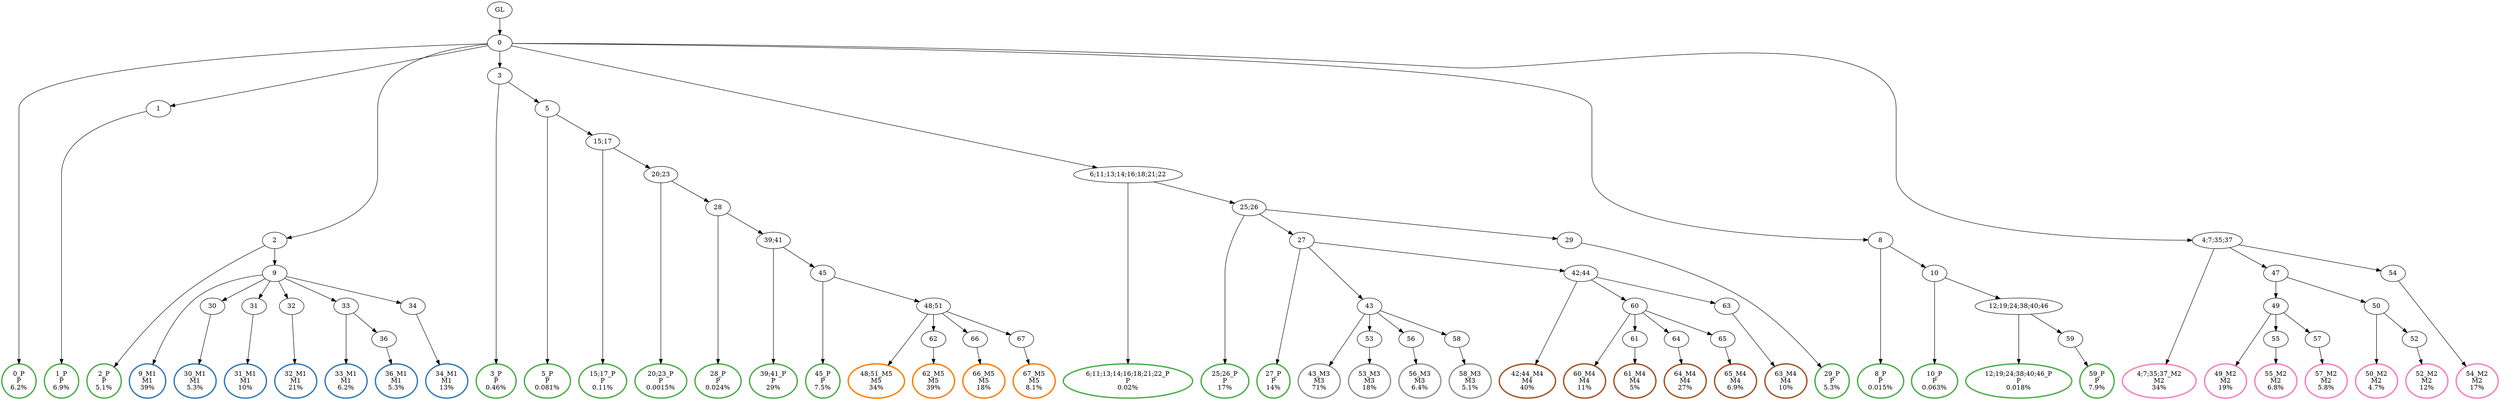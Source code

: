 digraph T {
	{
		rank=same
		91 [penwidth=3,colorscheme=set19,color=3,label="0_P\nP\n6.2%"]
		89 [penwidth=3,colorscheme=set19,color=3,label="1_P\nP\n6.9%"]
		87 [penwidth=3,colorscheme=set19,color=3,label="2_P\nP\n5.1%"]
		85 [penwidth=3,colorscheme=set19,color=3,label="3_P\nP\n0.46%"]
		83 [penwidth=3,colorscheme=set19,color=3,label="5_P\nP\n0.081%"]
		81 [penwidth=3,colorscheme=set19,color=3,label="15;17_P\nP\n0.11%"]
		79 [penwidth=3,colorscheme=set19,color=3,label="20;23_P\nP\n0.0015%"]
		77 [penwidth=3,colorscheme=set19,color=3,label="28_P\nP\n0.024%"]
		75 [penwidth=3,colorscheme=set19,color=3,label="39;41_P\nP\n29%"]
		73 [penwidth=3,colorscheme=set19,color=3,label="45_P\nP\n7.5%"]
		71 [penwidth=3,colorscheme=set19,color=3,label="6;11;13;14;16;18;21;22_P\nP\n0.02%"]
		69 [penwidth=3,colorscheme=set19,color=3,label="25;26_P\nP\n17%"]
		67 [penwidth=3,colorscheme=set19,color=3,label="27_P\nP\n14%"]
		65 [penwidth=3,colorscheme=set19,color=3,label="29_P\nP\n5.3%"]
		63 [penwidth=3,colorscheme=set19,color=3,label="8_P\nP\n0.015%"]
		61 [penwidth=3,colorscheme=set19,color=3,label="10_P\nP\n0.063%"]
		59 [penwidth=3,colorscheme=set19,color=3,label="12;19;24;38;40;46_P\nP\n0.018%"]
		57 [penwidth=3,colorscheme=set19,color=3,label="59_P\nP\n7.9%"]
		55 [penwidth=3,colorscheme=set19,color=2,label="9_M1\nM1\n39%"]
		53 [penwidth=3,colorscheme=set19,color=2,label="30_M1\nM1\n5.3%"]
		51 [penwidth=3,colorscheme=set19,color=2,label="31_M1\nM1\n10%"]
		49 [penwidth=3,colorscheme=set19,color=2,label="32_M1\nM1\n21%"]
		47 [penwidth=3,colorscheme=set19,color=2,label="33_M1\nM1\n6.2%"]
		45 [penwidth=3,colorscheme=set19,color=2,label="36_M1\nM1\n5.3%"]
		43 [penwidth=3,colorscheme=set19,color=2,label="34_M1\nM1\n13%"]
		41 [penwidth=3,colorscheme=set19,color=8,label="4;7;35;37_M2\nM2\n34%"]
		38 [penwidth=3,colorscheme=set19,color=8,label="49_M2\nM2\n19%"]
		36 [penwidth=3,colorscheme=set19,color=8,label="55_M2\nM2\n6.8%"]
		34 [penwidth=3,colorscheme=set19,color=8,label="57_M2\nM2\n5.8%"]
		32 [penwidth=3,colorscheme=set19,color=8,label="50_M2\nM2\n4.7%"]
		30 [penwidth=3,colorscheme=set19,color=8,label="52_M2\nM2\n12%"]
		28 [penwidth=3,colorscheme=set19,color=8,label="54_M2\nM2\n17%"]
		26 [penwidth=3,colorscheme=set19,color=9,label="43_M3\nM3\n71%"]
		24 [penwidth=3,colorscheme=set19,color=9,label="53_M3\nM3\n18%"]
		22 [penwidth=3,colorscheme=set19,color=9,label="56_M3\nM3\n6.4%"]
		20 [penwidth=3,colorscheme=set19,color=9,label="58_M3\nM3\n5.1%"]
		18 [penwidth=3,colorscheme=set19,color=7,label="42;44_M4\nM4\n40%"]
		16 [penwidth=3,colorscheme=set19,color=7,label="60_M4\nM4\n11%"]
		14 [penwidth=3,colorscheme=set19,color=7,label="61_M4\nM4\n5%"]
		12 [penwidth=3,colorscheme=set19,color=7,label="64_M4\nM4\n27%"]
		10 [penwidth=3,colorscheme=set19,color=7,label="65_M4\nM4\n6.9%"]
		8 [penwidth=3,colorscheme=set19,color=7,label="63_M4\nM4\n10%"]
		6 [penwidth=3,colorscheme=set19,color=5,label="48;51_M5\nM5\n34%"]
		4 [penwidth=3,colorscheme=set19,color=5,label="62_M5\nM5\n39%"]
		2 [penwidth=3,colorscheme=set19,color=5,label="66_M5\nM5\n18%"]
		0 [penwidth=3,colorscheme=set19,color=5,label="67_M5\nM5\n8.1%"]
	}
	93 [label="GL"]
	92 [label="0"]
	90 [label="1"]
	88 [label="2"]
	86 [label="3"]
	84 [label="5"]
	82 [label="15;17"]
	80 [label="20;23"]
	78 [label="28"]
	76 [label="39;41"]
	74 [label="45"]
	72 [label="6;11;13;14;16;18;21;22"]
	70 [label="25;26"]
	68 [label="27"]
	66 [label="29"]
	64 [label="8"]
	62 [label="10"]
	60 [label="12;19;24;38;40;46"]
	58 [label="59"]
	56 [label="9"]
	54 [label="30"]
	52 [label="31"]
	50 [label="32"]
	48 [label="33"]
	46 [label="36"]
	44 [label="34"]
	42 [label="4;7;35;37"]
	40 [label="47"]
	39 [label="49"]
	37 [label="55"]
	35 [label="57"]
	33 [label="50"]
	31 [label="52"]
	29 [label="54"]
	27 [label="43"]
	25 [label="53"]
	23 [label="56"]
	21 [label="58"]
	19 [label="42;44"]
	17 [label="60"]
	15 [label="61"]
	13 [label="64"]
	11 [label="65"]
	9 [label="63"]
	7 [label="48;51"]
	5 [label="62"]
	3 [label="66"]
	1 [label="67"]
	93 -> 92
	92 -> 91
	92 -> 90
	92 -> 88
	92 -> 86
	92 -> 72
	92 -> 64
	92 -> 42
	90 -> 89
	88 -> 87
	88 -> 56
	86 -> 85
	86 -> 84
	84 -> 83
	84 -> 82
	82 -> 81
	82 -> 80
	80 -> 79
	80 -> 78
	78 -> 77
	78 -> 76
	76 -> 75
	76 -> 74
	74 -> 73
	74 -> 7
	72 -> 71
	72 -> 70
	70 -> 69
	70 -> 68
	70 -> 66
	68 -> 67
	68 -> 27
	68 -> 19
	66 -> 65
	64 -> 63
	64 -> 62
	62 -> 61
	62 -> 60
	60 -> 59
	60 -> 58
	58 -> 57
	56 -> 55
	56 -> 54
	56 -> 52
	56 -> 50
	56 -> 48
	56 -> 44
	54 -> 53
	52 -> 51
	50 -> 49
	48 -> 47
	48 -> 46
	46 -> 45
	44 -> 43
	42 -> 41
	42 -> 40
	42 -> 29
	40 -> 39
	40 -> 33
	39 -> 38
	39 -> 37
	39 -> 35
	37 -> 36
	35 -> 34
	33 -> 32
	33 -> 31
	31 -> 30
	29 -> 28
	27 -> 26
	27 -> 25
	27 -> 23
	27 -> 21
	25 -> 24
	23 -> 22
	21 -> 20
	19 -> 18
	19 -> 17
	19 -> 9
	17 -> 16
	17 -> 15
	17 -> 13
	17 -> 11
	15 -> 14
	13 -> 12
	11 -> 10
	9 -> 8
	7 -> 6
	7 -> 5
	7 -> 3
	7 -> 1
	5 -> 4
	3 -> 2
	1 -> 0
}
